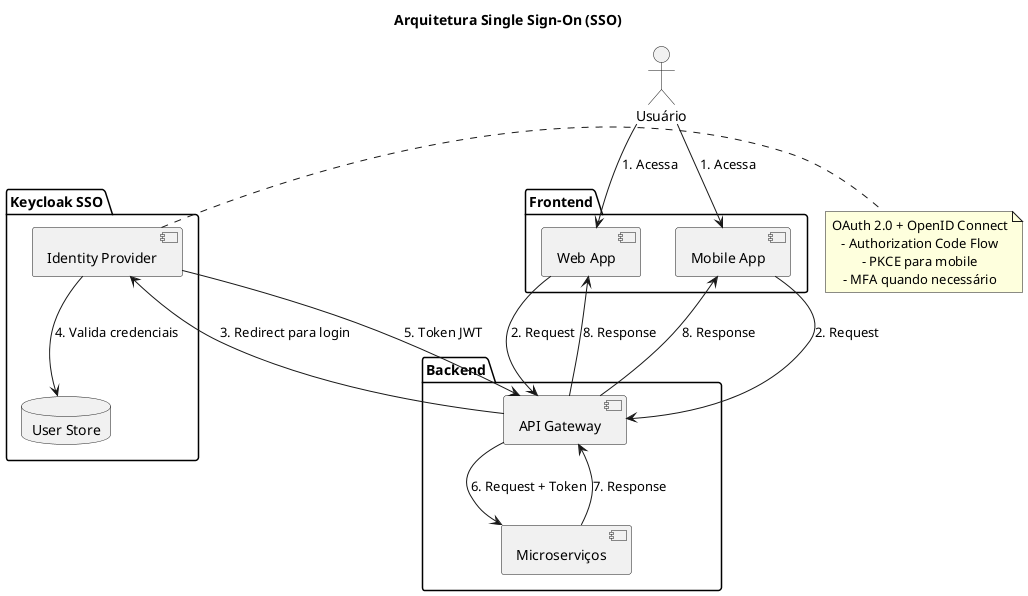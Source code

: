 @startuml
skinparam backgroundColor transparent
skinparam defaultTextAlignment center
skinparam componentStyle uml2

!define RECTANGLE class

title Arquitetura Single Sign-On (SSO)

package "Frontend" {
    [Web App] as webapp
    [Mobile App] as mobile
}

package "Backend" {
    [API Gateway] as gateway
    [Microserviços] as services
}

package "Keycloak SSO" {
    [Identity Provider] as idp
    database "User Store" as userstore
}

actor "Usuário" as user

user --> webapp : 1. Acessa
user --> mobile : 1. Acessa
webapp --> gateway : 2. Request
mobile --> gateway : 2. Request
gateway --> idp : 3. Redirect para login
idp --> userstore : 4. Valida credenciais
idp --> gateway : 5. Token JWT
gateway --> services : 6. Request + Token
services --> gateway : 7. Response
gateway --> webapp : 8. Response
gateway --> mobile : 8. Response

note right of idp
  OAuth 2.0 + OpenID Connect
  - Authorization Code Flow
  - PKCE para mobile
  - MFA quando necessário
end note

@enduml 
